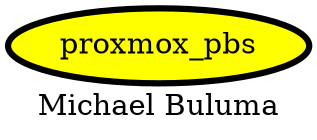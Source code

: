digraph PhiloDilemma {
  label = "Michael Buluma" ;
  overlap=false
  {
    "proxmox_pbs" [fillcolor=yellow style=filled penwidth=3]
  }
}
